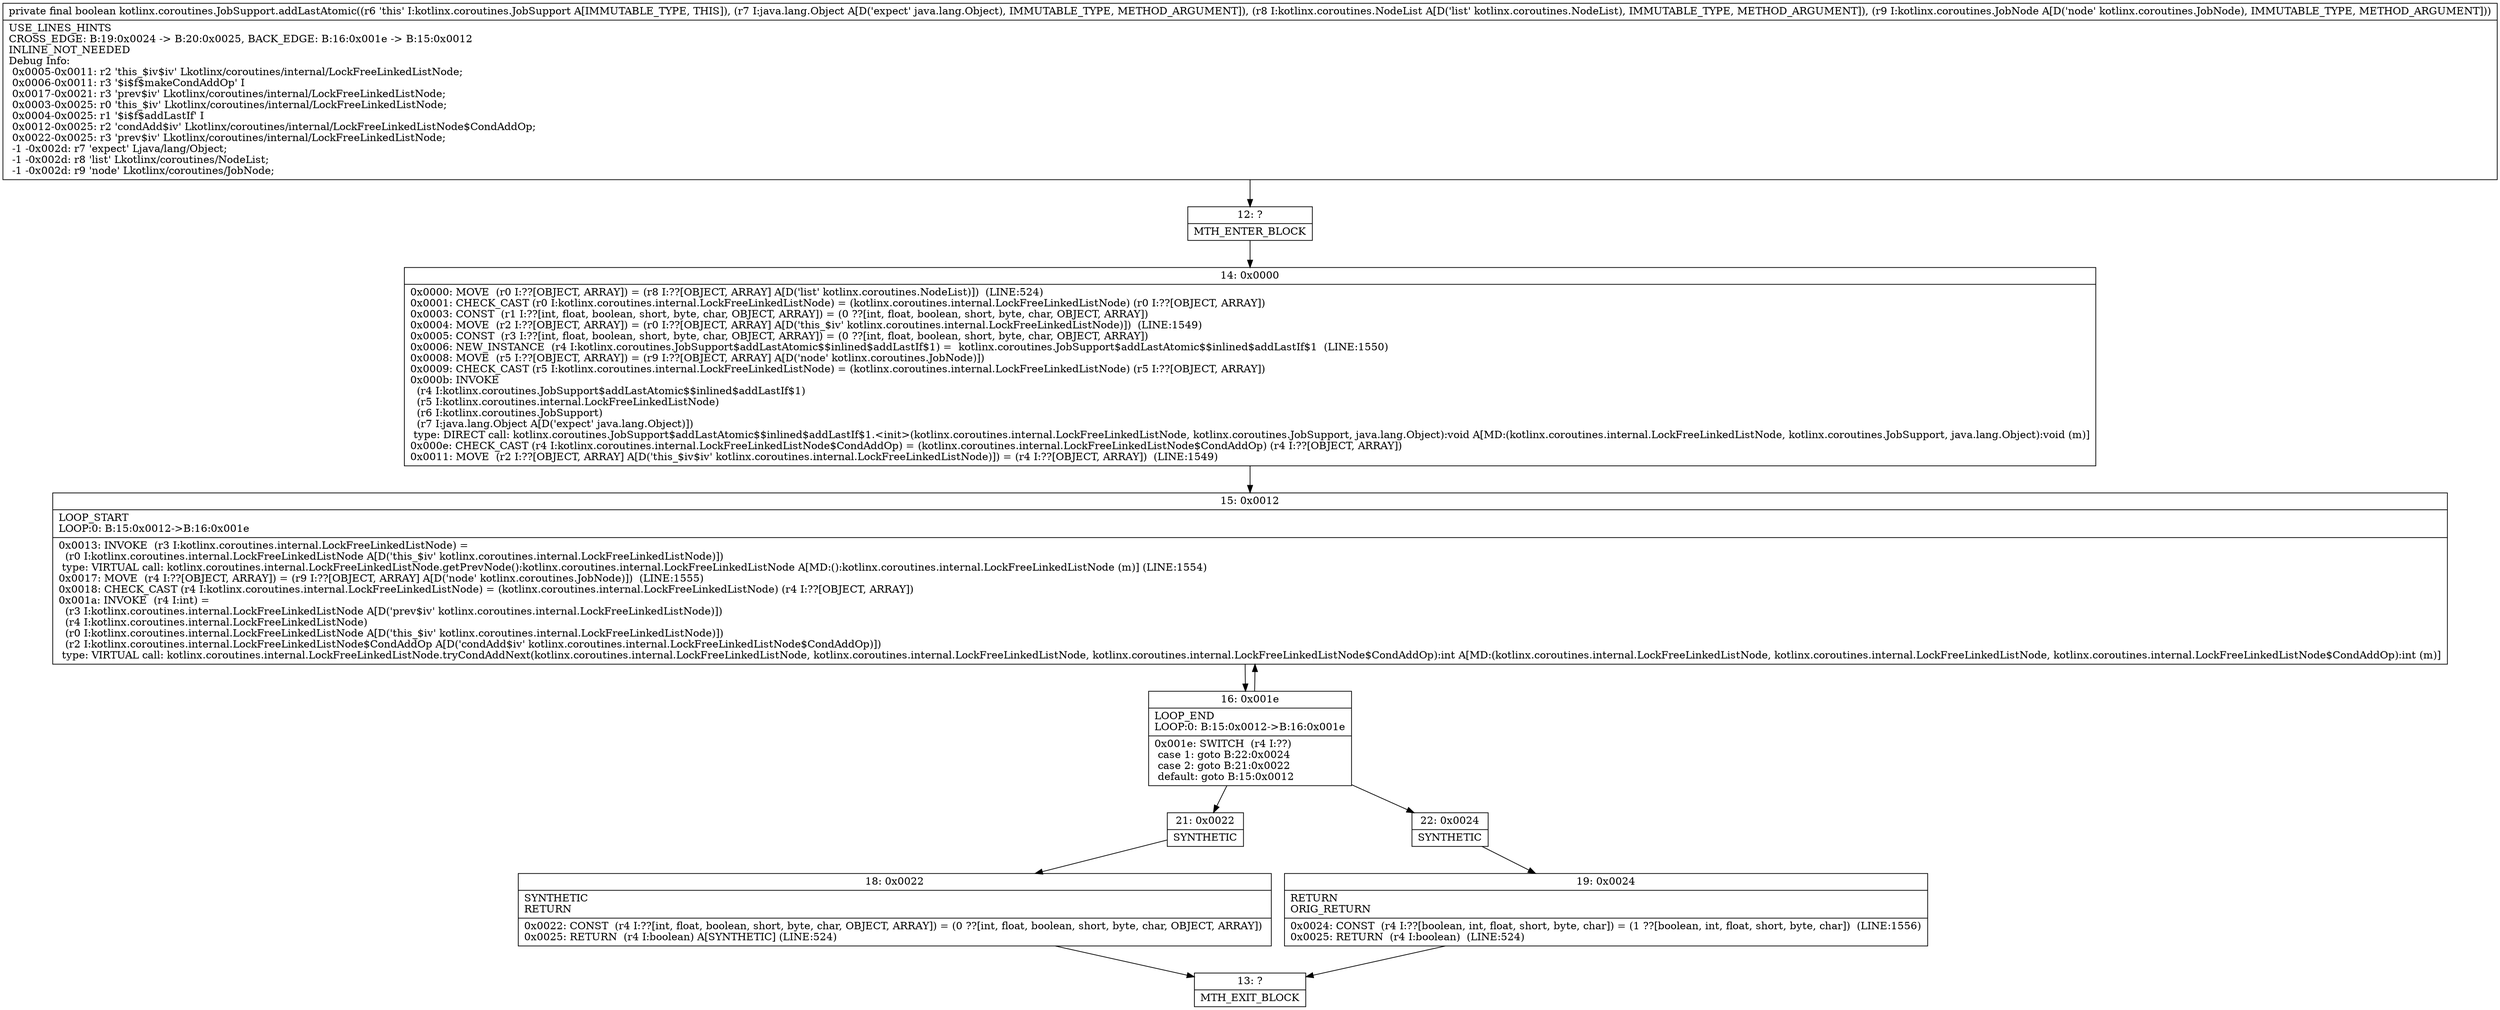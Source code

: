 digraph "CFG forkotlinx.coroutines.JobSupport.addLastAtomic(Ljava\/lang\/Object;Lkotlinx\/coroutines\/NodeList;Lkotlinx\/coroutines\/JobNode;)Z" {
Node_12 [shape=record,label="{12\:\ ?|MTH_ENTER_BLOCK\l}"];
Node_14 [shape=record,label="{14\:\ 0x0000|0x0000: MOVE  (r0 I:??[OBJECT, ARRAY]) = (r8 I:??[OBJECT, ARRAY] A[D('list' kotlinx.coroutines.NodeList)])  (LINE:524)\l0x0001: CHECK_CAST (r0 I:kotlinx.coroutines.internal.LockFreeLinkedListNode) = (kotlinx.coroutines.internal.LockFreeLinkedListNode) (r0 I:??[OBJECT, ARRAY]) \l0x0003: CONST  (r1 I:??[int, float, boolean, short, byte, char, OBJECT, ARRAY]) = (0 ??[int, float, boolean, short, byte, char, OBJECT, ARRAY]) \l0x0004: MOVE  (r2 I:??[OBJECT, ARRAY]) = (r0 I:??[OBJECT, ARRAY] A[D('this_$iv' kotlinx.coroutines.internal.LockFreeLinkedListNode)])  (LINE:1549)\l0x0005: CONST  (r3 I:??[int, float, boolean, short, byte, char, OBJECT, ARRAY]) = (0 ??[int, float, boolean, short, byte, char, OBJECT, ARRAY]) \l0x0006: NEW_INSTANCE  (r4 I:kotlinx.coroutines.JobSupport$addLastAtomic$$inlined$addLastIf$1) =  kotlinx.coroutines.JobSupport$addLastAtomic$$inlined$addLastIf$1  (LINE:1550)\l0x0008: MOVE  (r5 I:??[OBJECT, ARRAY]) = (r9 I:??[OBJECT, ARRAY] A[D('node' kotlinx.coroutines.JobNode)]) \l0x0009: CHECK_CAST (r5 I:kotlinx.coroutines.internal.LockFreeLinkedListNode) = (kotlinx.coroutines.internal.LockFreeLinkedListNode) (r5 I:??[OBJECT, ARRAY]) \l0x000b: INVOKE  \l  (r4 I:kotlinx.coroutines.JobSupport$addLastAtomic$$inlined$addLastIf$1)\l  (r5 I:kotlinx.coroutines.internal.LockFreeLinkedListNode)\l  (r6 I:kotlinx.coroutines.JobSupport)\l  (r7 I:java.lang.Object A[D('expect' java.lang.Object)])\l type: DIRECT call: kotlinx.coroutines.JobSupport$addLastAtomic$$inlined$addLastIf$1.\<init\>(kotlinx.coroutines.internal.LockFreeLinkedListNode, kotlinx.coroutines.JobSupport, java.lang.Object):void A[MD:(kotlinx.coroutines.internal.LockFreeLinkedListNode, kotlinx.coroutines.JobSupport, java.lang.Object):void (m)]\l0x000e: CHECK_CAST (r4 I:kotlinx.coroutines.internal.LockFreeLinkedListNode$CondAddOp) = (kotlinx.coroutines.internal.LockFreeLinkedListNode$CondAddOp) (r4 I:??[OBJECT, ARRAY]) \l0x0011: MOVE  (r2 I:??[OBJECT, ARRAY] A[D('this_$iv$iv' kotlinx.coroutines.internal.LockFreeLinkedListNode)]) = (r4 I:??[OBJECT, ARRAY])  (LINE:1549)\l}"];
Node_15 [shape=record,label="{15\:\ 0x0012|LOOP_START\lLOOP:0: B:15:0x0012\-\>B:16:0x001e\l|0x0013: INVOKE  (r3 I:kotlinx.coroutines.internal.LockFreeLinkedListNode) = \l  (r0 I:kotlinx.coroutines.internal.LockFreeLinkedListNode A[D('this_$iv' kotlinx.coroutines.internal.LockFreeLinkedListNode)])\l type: VIRTUAL call: kotlinx.coroutines.internal.LockFreeLinkedListNode.getPrevNode():kotlinx.coroutines.internal.LockFreeLinkedListNode A[MD:():kotlinx.coroutines.internal.LockFreeLinkedListNode (m)] (LINE:1554)\l0x0017: MOVE  (r4 I:??[OBJECT, ARRAY]) = (r9 I:??[OBJECT, ARRAY] A[D('node' kotlinx.coroutines.JobNode)])  (LINE:1555)\l0x0018: CHECK_CAST (r4 I:kotlinx.coroutines.internal.LockFreeLinkedListNode) = (kotlinx.coroutines.internal.LockFreeLinkedListNode) (r4 I:??[OBJECT, ARRAY]) \l0x001a: INVOKE  (r4 I:int) = \l  (r3 I:kotlinx.coroutines.internal.LockFreeLinkedListNode A[D('prev$iv' kotlinx.coroutines.internal.LockFreeLinkedListNode)])\l  (r4 I:kotlinx.coroutines.internal.LockFreeLinkedListNode)\l  (r0 I:kotlinx.coroutines.internal.LockFreeLinkedListNode A[D('this_$iv' kotlinx.coroutines.internal.LockFreeLinkedListNode)])\l  (r2 I:kotlinx.coroutines.internal.LockFreeLinkedListNode$CondAddOp A[D('condAdd$iv' kotlinx.coroutines.internal.LockFreeLinkedListNode$CondAddOp)])\l type: VIRTUAL call: kotlinx.coroutines.internal.LockFreeLinkedListNode.tryCondAddNext(kotlinx.coroutines.internal.LockFreeLinkedListNode, kotlinx.coroutines.internal.LockFreeLinkedListNode, kotlinx.coroutines.internal.LockFreeLinkedListNode$CondAddOp):int A[MD:(kotlinx.coroutines.internal.LockFreeLinkedListNode, kotlinx.coroutines.internal.LockFreeLinkedListNode, kotlinx.coroutines.internal.LockFreeLinkedListNode$CondAddOp):int (m)]\l}"];
Node_16 [shape=record,label="{16\:\ 0x001e|LOOP_END\lLOOP:0: B:15:0x0012\-\>B:16:0x001e\l|0x001e: SWITCH  (r4 I:??)\l case 1: goto B:22:0x0024\l case 2: goto B:21:0x0022\l default: goto B:15:0x0012 \l}"];
Node_21 [shape=record,label="{21\:\ 0x0022|SYNTHETIC\l}"];
Node_18 [shape=record,label="{18\:\ 0x0022|SYNTHETIC\lRETURN\l|0x0022: CONST  (r4 I:??[int, float, boolean, short, byte, char, OBJECT, ARRAY]) = (0 ??[int, float, boolean, short, byte, char, OBJECT, ARRAY]) \l0x0025: RETURN  (r4 I:boolean) A[SYNTHETIC] (LINE:524)\l}"];
Node_13 [shape=record,label="{13\:\ ?|MTH_EXIT_BLOCK\l}"];
Node_22 [shape=record,label="{22\:\ 0x0024|SYNTHETIC\l}"];
Node_19 [shape=record,label="{19\:\ 0x0024|RETURN\lORIG_RETURN\l|0x0024: CONST  (r4 I:??[boolean, int, float, short, byte, char]) = (1 ??[boolean, int, float, short, byte, char])  (LINE:1556)\l0x0025: RETURN  (r4 I:boolean)  (LINE:524)\l}"];
MethodNode[shape=record,label="{private final boolean kotlinx.coroutines.JobSupport.addLastAtomic((r6 'this' I:kotlinx.coroutines.JobSupport A[IMMUTABLE_TYPE, THIS]), (r7 I:java.lang.Object A[D('expect' java.lang.Object), IMMUTABLE_TYPE, METHOD_ARGUMENT]), (r8 I:kotlinx.coroutines.NodeList A[D('list' kotlinx.coroutines.NodeList), IMMUTABLE_TYPE, METHOD_ARGUMENT]), (r9 I:kotlinx.coroutines.JobNode A[D('node' kotlinx.coroutines.JobNode), IMMUTABLE_TYPE, METHOD_ARGUMENT]))  | USE_LINES_HINTS\lCROSS_EDGE: B:19:0x0024 \-\> B:20:0x0025, BACK_EDGE: B:16:0x001e \-\> B:15:0x0012\lINLINE_NOT_NEEDED\lDebug Info:\l  0x0005\-0x0011: r2 'this_$iv$iv' Lkotlinx\/coroutines\/internal\/LockFreeLinkedListNode;\l  0x0006\-0x0011: r3 '$i$f$makeCondAddOp' I\l  0x0017\-0x0021: r3 'prev$iv' Lkotlinx\/coroutines\/internal\/LockFreeLinkedListNode;\l  0x0003\-0x0025: r0 'this_$iv' Lkotlinx\/coroutines\/internal\/LockFreeLinkedListNode;\l  0x0004\-0x0025: r1 '$i$f$addLastIf' I\l  0x0012\-0x0025: r2 'condAdd$iv' Lkotlinx\/coroutines\/internal\/LockFreeLinkedListNode$CondAddOp;\l  0x0022\-0x0025: r3 'prev$iv' Lkotlinx\/coroutines\/internal\/LockFreeLinkedListNode;\l  \-1 \-0x002d: r7 'expect' Ljava\/lang\/Object;\l  \-1 \-0x002d: r8 'list' Lkotlinx\/coroutines\/NodeList;\l  \-1 \-0x002d: r9 'node' Lkotlinx\/coroutines\/JobNode;\l}"];
MethodNode -> Node_12;Node_12 -> Node_14;
Node_14 -> Node_15;
Node_15 -> Node_16;
Node_16 -> Node_15;
Node_16 -> Node_21;
Node_16 -> Node_22;
Node_21 -> Node_18;
Node_18 -> Node_13;
Node_22 -> Node_19;
Node_19 -> Node_13;
}

